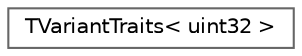 digraph "Graphical Class Hierarchy"
{
 // INTERACTIVE_SVG=YES
 // LATEX_PDF_SIZE
  bgcolor="transparent";
  edge [fontname=Helvetica,fontsize=10,labelfontname=Helvetica,labelfontsize=10];
  node [fontname=Helvetica,fontsize=10,shape=box,height=0.2,width=0.4];
  rankdir="LR";
  Node0 [id="Node000000",label="TVariantTraits\< uint32 \>",height=0.2,width=0.4,color="grey40", fillcolor="white", style="filled",URL="$dc/dcf/structTVariantTraits_3_01uint32_01_4.html",tooltip="Implements variant type traits for the built-in uint32 type."];
}
